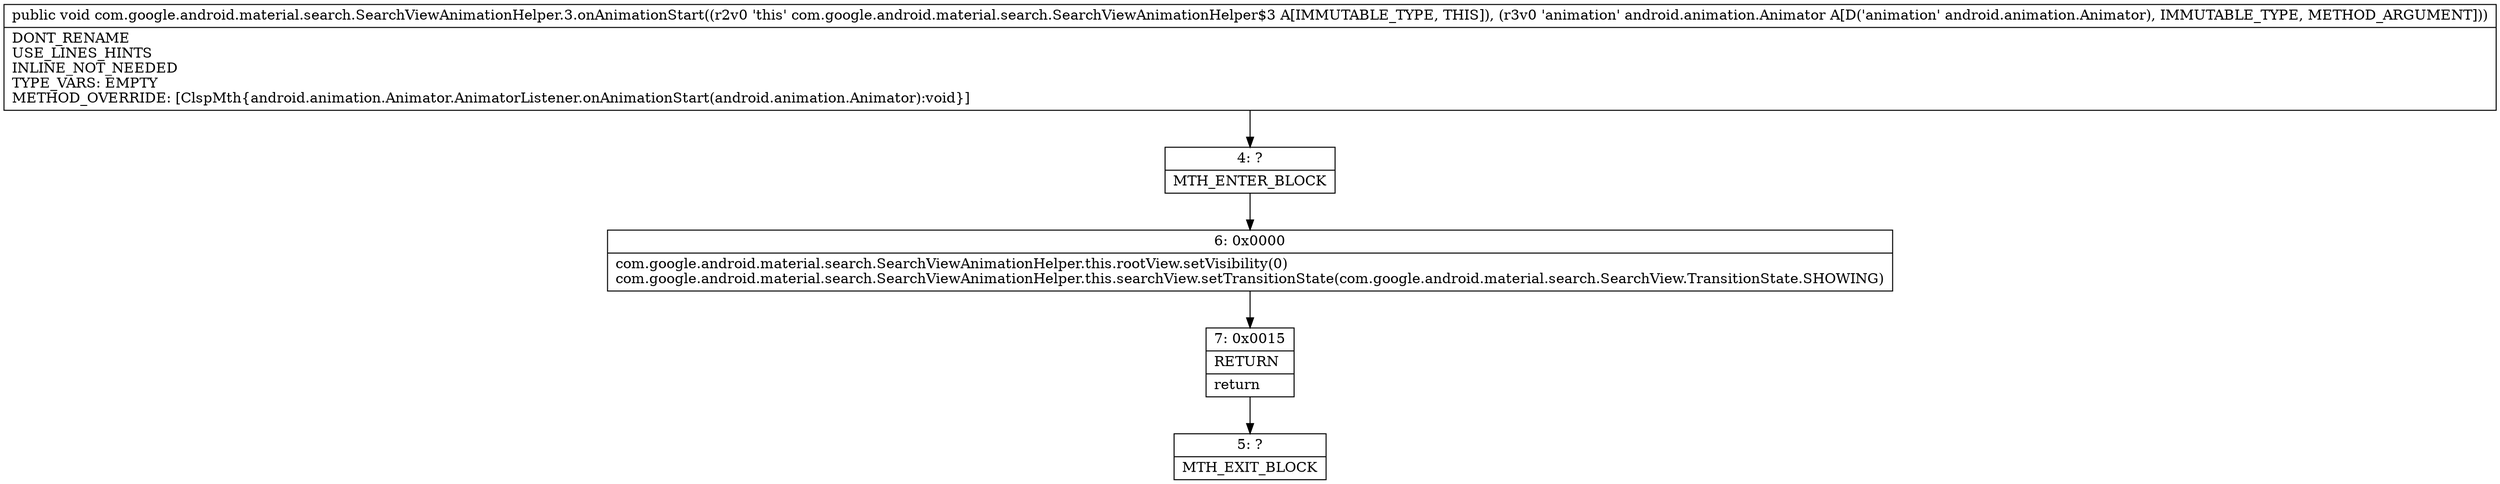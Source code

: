 digraph "CFG forcom.google.android.material.search.SearchViewAnimationHelper.3.onAnimationStart(Landroid\/animation\/Animator;)V" {
Node_4 [shape=record,label="{4\:\ ?|MTH_ENTER_BLOCK\l}"];
Node_6 [shape=record,label="{6\:\ 0x0000|com.google.android.material.search.SearchViewAnimationHelper.this.rootView.setVisibility(0)\lcom.google.android.material.search.SearchViewAnimationHelper.this.searchView.setTransitionState(com.google.android.material.search.SearchView.TransitionState.SHOWING)\l}"];
Node_7 [shape=record,label="{7\:\ 0x0015|RETURN\l|return\l}"];
Node_5 [shape=record,label="{5\:\ ?|MTH_EXIT_BLOCK\l}"];
MethodNode[shape=record,label="{public void com.google.android.material.search.SearchViewAnimationHelper.3.onAnimationStart((r2v0 'this' com.google.android.material.search.SearchViewAnimationHelper$3 A[IMMUTABLE_TYPE, THIS]), (r3v0 'animation' android.animation.Animator A[D('animation' android.animation.Animator), IMMUTABLE_TYPE, METHOD_ARGUMENT]))  | DONT_RENAME\lUSE_LINES_HINTS\lINLINE_NOT_NEEDED\lTYPE_VARS: EMPTY\lMETHOD_OVERRIDE: [ClspMth\{android.animation.Animator.AnimatorListener.onAnimationStart(android.animation.Animator):void\}]\l}"];
MethodNode -> Node_4;Node_4 -> Node_6;
Node_6 -> Node_7;
Node_7 -> Node_5;
}

